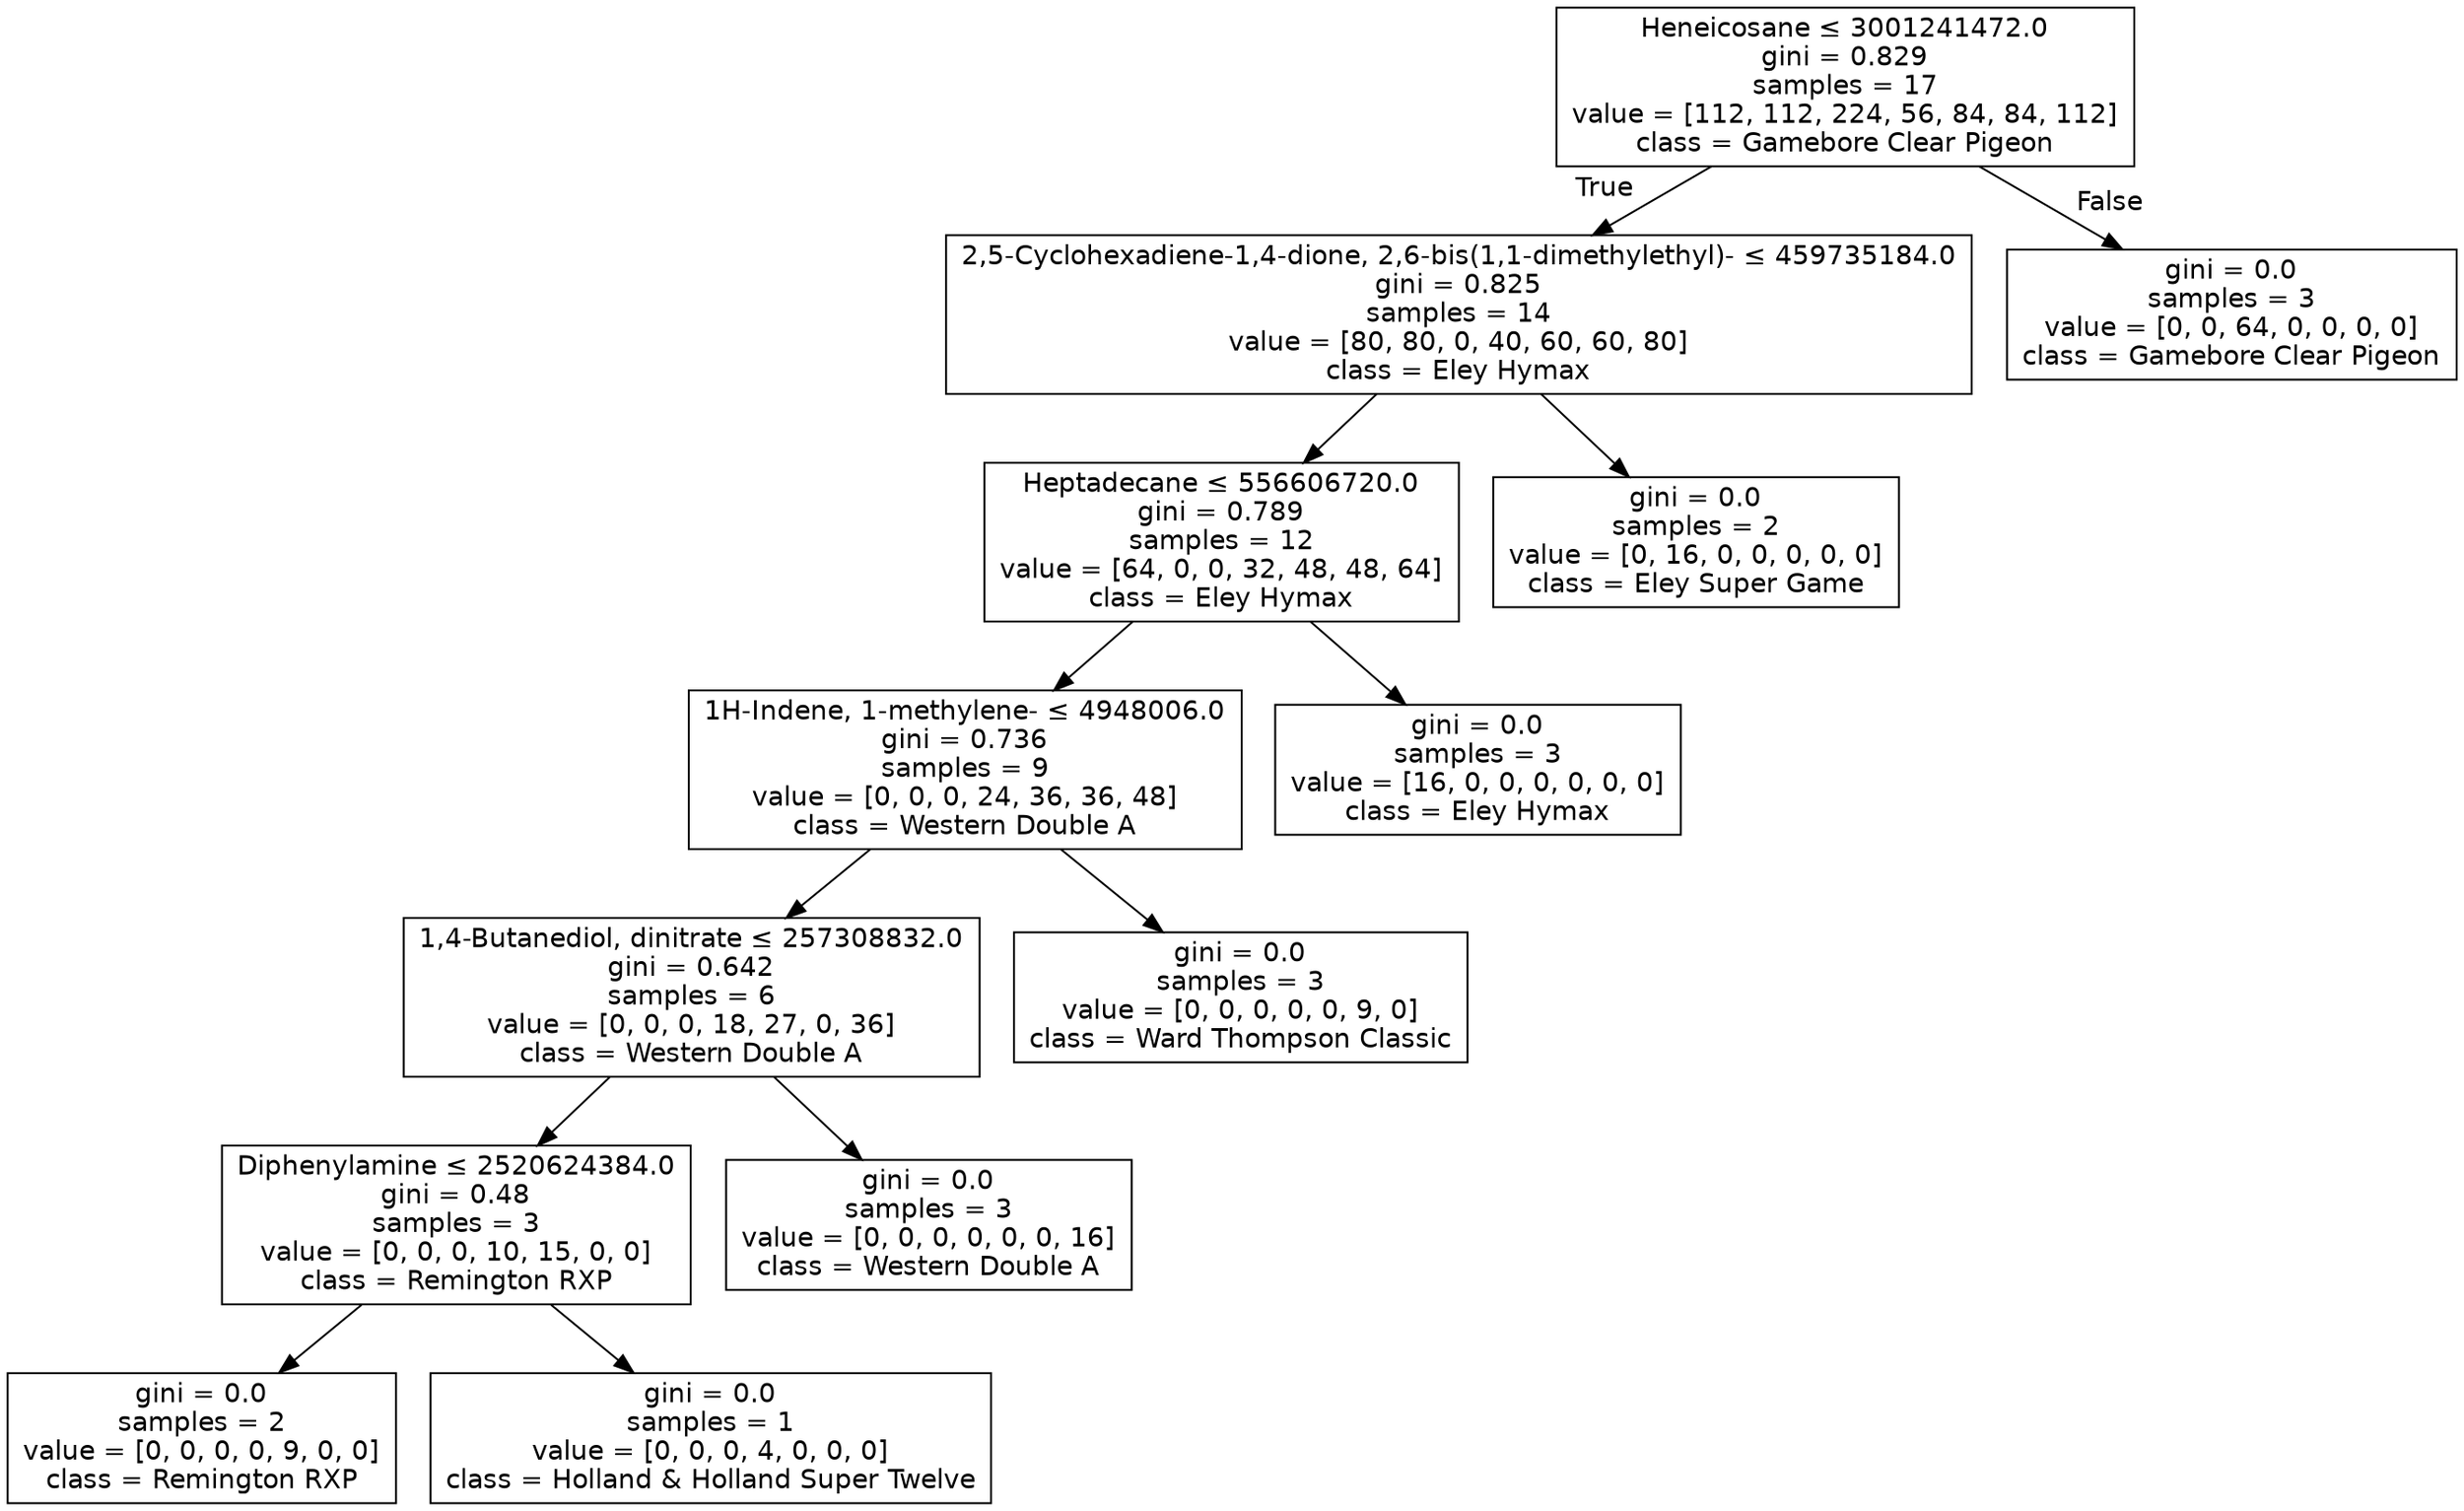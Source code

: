 digraph Tree {
node [shape=box, fontname="helvetica"] ;
edge [fontname="helvetica"] ;
0 [label=<Heneicosane &le; 3001241472.0<br/>gini = 0.829<br/>samples = 17<br/>value = [112, 112, 224, 56, 84, 84, 112]<br/>class = Gamebore Clear Pigeon>] ;
1 [label=<2,5-Cyclohexadiene-1,4-dione, 2,6-bis(1,1-dimethylethyl)- &le; 459735184.0<br/>gini = 0.825<br/>samples = 14<br/>value = [80, 80, 0, 40, 60, 60, 80]<br/>class = Eley Hymax>] ;
0 -> 1 [labeldistance=2.5, labelangle=45, headlabel="True"] ;
2 [label=<Heptadecane &le; 556606720.0<br/>gini = 0.789<br/>samples = 12<br/>value = [64, 0, 0, 32, 48, 48, 64]<br/>class = Eley Hymax>] ;
1 -> 2 ;
3 [label=<1H-Indene, 1-methylene- &le; 4948006.0<br/>gini = 0.736<br/>samples = 9<br/>value = [0, 0, 0, 24, 36, 36, 48]<br/>class = Western Double A>] ;
2 -> 3 ;
4 [label=<1,4-Butanediol, dinitrate &le; 257308832.0<br/>gini = 0.642<br/>samples = 6<br/>value = [0, 0, 0, 18, 27, 0, 36]<br/>class = Western Double A>] ;
3 -> 4 ;
5 [label=<Diphenylamine &le; 2520624384.0<br/>gini = 0.48<br/>samples = 3<br/>value = [0, 0, 0, 10, 15, 0, 0]<br/>class = Remington RXP>] ;
4 -> 5 ;
6 [label=<gini = 0.0<br/>samples = 2<br/>value = [0, 0, 0, 0, 9, 0, 0]<br/>class = Remington RXP>] ;
5 -> 6 ;
7 [label=<gini = 0.0<br/>samples = 1<br/>value = [0, 0, 0, 4, 0, 0, 0]<br/>class = Holland &amp; Holland Super Twelve>] ;
5 -> 7 ;
8 [label=<gini = 0.0<br/>samples = 3<br/>value = [0, 0, 0, 0, 0, 0, 16]<br/>class = Western Double A>] ;
4 -> 8 ;
9 [label=<gini = 0.0<br/>samples = 3<br/>value = [0, 0, 0, 0, 0, 9, 0]<br/>class = Ward Thompson Classic>] ;
3 -> 9 ;
10 [label=<gini = 0.0<br/>samples = 3<br/>value = [16, 0, 0, 0, 0, 0, 0]<br/>class = Eley Hymax>] ;
2 -> 10 ;
11 [label=<gini = 0.0<br/>samples = 2<br/>value = [0, 16, 0, 0, 0, 0, 0]<br/>class = Eley Super Game>] ;
1 -> 11 ;
12 [label=<gini = 0.0<br/>samples = 3<br/>value = [0, 0, 64, 0, 0, 0, 0]<br/>class = Gamebore Clear Pigeon>] ;
0 -> 12 [labeldistance=2.5, labelangle=-45, headlabel="False"] ;
}
